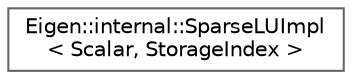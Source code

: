 digraph "Graphical Class Hierarchy"
{
 // LATEX_PDF_SIZE
  bgcolor="transparent";
  edge [fontname=Helvetica,fontsize=10,labelfontname=Helvetica,labelfontsize=10];
  node [fontname=Helvetica,fontsize=10,shape=box,height=0.2,width=0.4];
  rankdir="LR";
  Node0 [id="Node000000",label="Eigen::internal::SparseLUImpl\l\< Scalar, StorageIndex \>",height=0.2,width=0.4,color="grey40", fillcolor="white", style="filled",URL="$classEigen_1_1internal_1_1SparseLUImpl.html",tooltip=" "];
}
